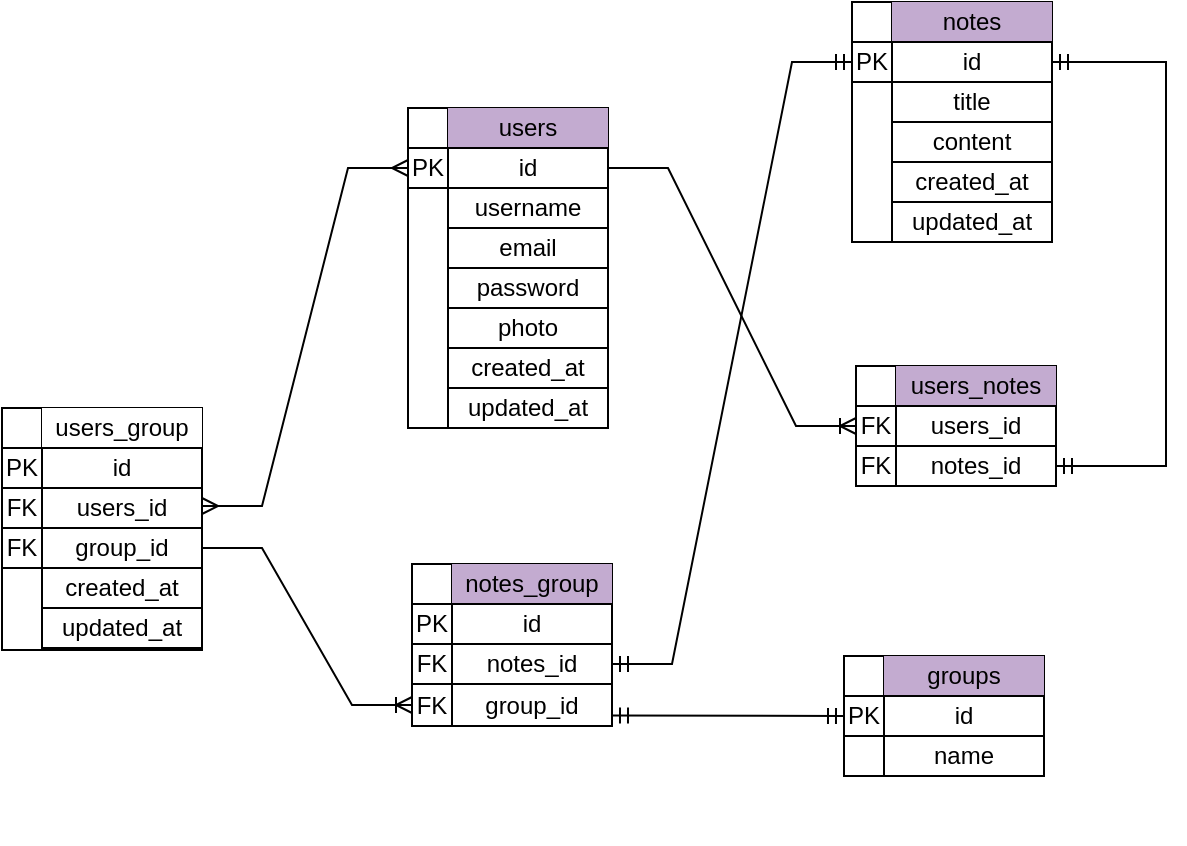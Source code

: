 <mxfile version="21.1.4" type="device">
  <diagram name="Page-1" id="Vn7iVasFaHoD-PRk9qeI">
    <mxGraphModel dx="1900" dy="541" grid="0" gridSize="10" guides="1" tooltips="1" connect="1" arrows="1" fold="1" page="1" pageScale="1" pageWidth="850" pageHeight="1100" math="0" shadow="0">
      <root>
        <mxCell id="0" />
        <mxCell id="1" parent="0" />
        <mxCell id="Hd1z3D36d7LquExoU3gD-12" value="" style="group" vertex="1" connectable="0" parent="1">
          <mxGeometry x="200" y="19" width="100" height="140" as="geometry" />
        </mxCell>
        <mxCell id="Hd1z3D36d7LquExoU3gD-13" value="" style="shape=internalStorage;whiteSpace=wrap;html=1;backgroundOutline=1;" vertex="1" parent="Hd1z3D36d7LquExoU3gD-12">
          <mxGeometry width="100" height="120" as="geometry" />
        </mxCell>
        <mxCell id="Hd1z3D36d7LquExoU3gD-14" value="notes" style="text;html=1;strokeColor=none;fillColor=#C3ABD0;align=center;verticalAlign=middle;whiteSpace=wrap;rounded=0;" vertex="1" parent="Hd1z3D36d7LquExoU3gD-12">
          <mxGeometry x="20" width="80" height="20" as="geometry" />
        </mxCell>
        <mxCell id="Hd1z3D36d7LquExoU3gD-15" value="id" style="text;html=1;strokeColor=#000000;fillColor=none;align=center;verticalAlign=middle;whiteSpace=wrap;rounded=0;" vertex="1" parent="Hd1z3D36d7LquExoU3gD-12">
          <mxGeometry x="20" y="20" width="80" height="20" as="geometry" />
        </mxCell>
        <mxCell id="Hd1z3D36d7LquExoU3gD-16" value="PK" style="text;html=1;strokeColor=#000000;fillColor=none;align=center;verticalAlign=middle;whiteSpace=wrap;rounded=0;" vertex="1" parent="Hd1z3D36d7LquExoU3gD-12">
          <mxGeometry y="20" width="20" height="20" as="geometry" />
        </mxCell>
        <mxCell id="Hd1z3D36d7LquExoU3gD-18" value="title" style="text;html=1;strokeColor=#000000;fillColor=none;align=center;verticalAlign=middle;whiteSpace=wrap;rounded=0;" vertex="1" parent="Hd1z3D36d7LquExoU3gD-12">
          <mxGeometry x="20" y="40" width="80" height="20" as="geometry" />
        </mxCell>
        <mxCell id="Hd1z3D36d7LquExoU3gD-19" value="content" style="text;html=1;strokeColor=#000000;fillColor=none;align=center;verticalAlign=middle;whiteSpace=wrap;rounded=0;" vertex="1" parent="Hd1z3D36d7LquExoU3gD-12">
          <mxGeometry x="20" y="60" width="80" height="20" as="geometry" />
        </mxCell>
        <mxCell id="Hd1z3D36d7LquExoU3gD-20" value="created_at" style="text;html=1;strokeColor=#000000;fillColor=none;align=center;verticalAlign=middle;whiteSpace=wrap;rounded=0;" vertex="1" parent="Hd1z3D36d7LquExoU3gD-12">
          <mxGeometry x="20" y="80" width="80" height="20" as="geometry" />
        </mxCell>
        <mxCell id="Hd1z3D36d7LquExoU3gD-21" value="updated_at" style="text;html=1;strokeColor=#000000;fillColor=none;align=center;verticalAlign=middle;whiteSpace=wrap;rounded=0;" vertex="1" parent="Hd1z3D36d7LquExoU3gD-12">
          <mxGeometry x="20" y="100" width="80" height="20" as="geometry" />
        </mxCell>
        <mxCell id="Hd1z3D36d7LquExoU3gD-1" value="" style="shape=internalStorage;whiteSpace=wrap;html=1;backgroundOutline=1;container=0;" vertex="1" parent="1">
          <mxGeometry x="-22" y="72" width="100" height="160" as="geometry" />
        </mxCell>
        <mxCell id="Hd1z3D36d7LquExoU3gD-2" value="users" style="text;html=1;strokeColor=none;fillColor=#C3ABD0;align=center;verticalAlign=middle;whiteSpace=wrap;rounded=0;container=0;" vertex="1" parent="1">
          <mxGeometry x="-2" y="72" width="80" height="20" as="geometry" />
        </mxCell>
        <mxCell id="Hd1z3D36d7LquExoU3gD-3" value="id" style="text;html=1;strokeColor=#000000;fillColor=none;align=center;verticalAlign=middle;whiteSpace=wrap;rounded=0;container=0;" vertex="1" parent="1">
          <mxGeometry x="-2" y="92" width="80" height="20" as="geometry" />
        </mxCell>
        <mxCell id="Hd1z3D36d7LquExoU3gD-4" value="PK" style="text;html=1;strokeColor=#000000;fillColor=none;align=center;verticalAlign=middle;whiteSpace=wrap;rounded=0;container=0;" vertex="1" parent="1">
          <mxGeometry x="-22" y="92" width="20" height="20" as="geometry" />
        </mxCell>
        <mxCell id="Hd1z3D36d7LquExoU3gD-5" value="username" style="text;html=1;strokeColor=#000000;fillColor=none;align=center;verticalAlign=middle;whiteSpace=wrap;rounded=0;container=0;" vertex="1" parent="1">
          <mxGeometry x="-2" y="112" width="80" height="20" as="geometry" />
        </mxCell>
        <mxCell id="Hd1z3D36d7LquExoU3gD-6" value="email" style="text;html=1;strokeColor=#000000;fillColor=none;align=center;verticalAlign=middle;whiteSpace=wrap;rounded=0;container=0;" vertex="1" parent="1">
          <mxGeometry x="-2" y="132" width="80" height="20" as="geometry" />
        </mxCell>
        <mxCell id="Hd1z3D36d7LquExoU3gD-7" value="password" style="text;html=1;strokeColor=#000000;fillColor=none;align=center;verticalAlign=middle;whiteSpace=wrap;rounded=0;container=0;" vertex="1" parent="1">
          <mxGeometry x="-2" y="152" width="80" height="20" as="geometry" />
        </mxCell>
        <mxCell id="Hd1z3D36d7LquExoU3gD-8" value="photo" style="text;html=1;strokeColor=#000000;fillColor=none;align=center;verticalAlign=middle;whiteSpace=wrap;rounded=0;container=0;" vertex="1" parent="1">
          <mxGeometry x="-2" y="172" width="80" height="20" as="geometry" />
        </mxCell>
        <mxCell id="Hd1z3D36d7LquExoU3gD-10" value="created_at" style="text;html=1;strokeColor=#000000;fillColor=none;align=center;verticalAlign=middle;whiteSpace=wrap;rounded=0;container=0;" vertex="1" parent="1">
          <mxGeometry x="-2" y="192" width="80" height="20" as="geometry" />
        </mxCell>
        <mxCell id="Hd1z3D36d7LquExoU3gD-45" value="updated_at" style="text;html=1;strokeColor=#000000;fillColor=none;align=center;verticalAlign=middle;whiteSpace=wrap;rounded=0;container=0;" vertex="1" parent="1">
          <mxGeometry x="-2" y="212" width="80" height="20" as="geometry" />
        </mxCell>
        <mxCell id="Hd1z3D36d7LquExoU3gD-46" value="" style="group" vertex="1" connectable="0" parent="1">
          <mxGeometry x="-225" y="59" width="100" height="303" as="geometry" />
        </mxCell>
        <mxCell id="Hd1z3D36d7LquExoU3gD-59" value="" style="group" vertex="1" connectable="0" parent="Hd1z3D36d7LquExoU3gD-46">
          <mxGeometry y="163" width="100" height="140" as="geometry" />
        </mxCell>
        <mxCell id="Hd1z3D36d7LquExoU3gD-60" value="" style="shape=internalStorage;whiteSpace=wrap;html=1;backgroundOutline=1;" vertex="1" parent="Hd1z3D36d7LquExoU3gD-59">
          <mxGeometry width="100" height="121" as="geometry" />
        </mxCell>
        <mxCell id="Hd1z3D36d7LquExoU3gD-61" value="users_group" style="text;html=1;strokeColor=none;fillColor=default;align=center;verticalAlign=middle;whiteSpace=wrap;rounded=0;" vertex="1" parent="Hd1z3D36d7LquExoU3gD-59">
          <mxGeometry x="20" width="80" height="20" as="geometry" />
        </mxCell>
        <mxCell id="Hd1z3D36d7LquExoU3gD-62" value="id" style="text;html=1;strokeColor=#000000;fillColor=none;align=center;verticalAlign=middle;whiteSpace=wrap;rounded=0;" vertex="1" parent="Hd1z3D36d7LquExoU3gD-59">
          <mxGeometry x="20" y="20" width="80" height="20" as="geometry" />
        </mxCell>
        <mxCell id="Hd1z3D36d7LquExoU3gD-63" value="PK" style="text;html=1;strokeColor=#000000;fillColor=none;align=center;verticalAlign=middle;whiteSpace=wrap;rounded=0;" vertex="1" parent="Hd1z3D36d7LquExoU3gD-59">
          <mxGeometry y="20" width="20" height="20" as="geometry" />
        </mxCell>
        <mxCell id="Hd1z3D36d7LquExoU3gD-64" value="users_id" style="text;html=1;strokeColor=#000000;fillColor=none;align=center;verticalAlign=middle;whiteSpace=wrap;rounded=0;" vertex="1" parent="Hd1z3D36d7LquExoU3gD-59">
          <mxGeometry x="20" y="40" width="80" height="20" as="geometry" />
        </mxCell>
        <mxCell id="Hd1z3D36d7LquExoU3gD-65" value="group_id" style="text;html=1;strokeColor=#000000;fillColor=none;align=center;verticalAlign=middle;whiteSpace=wrap;rounded=0;" vertex="1" parent="Hd1z3D36d7LquExoU3gD-59">
          <mxGeometry x="20" y="60" width="80" height="20" as="geometry" />
        </mxCell>
        <mxCell id="Hd1z3D36d7LquExoU3gD-67" value="created_at" style="text;html=1;strokeColor=#000000;fillColor=none;align=center;verticalAlign=middle;whiteSpace=wrap;rounded=0;" vertex="1" parent="Hd1z3D36d7LquExoU3gD-59">
          <mxGeometry x="20" y="80" width="80" height="20" as="geometry" />
        </mxCell>
        <mxCell id="Hd1z3D36d7LquExoU3gD-68" value="updated_at" style="text;html=1;strokeColor=#000000;fillColor=none;align=center;verticalAlign=middle;whiteSpace=wrap;rounded=0;" vertex="1" parent="Hd1z3D36d7LquExoU3gD-59">
          <mxGeometry x="20" y="100" width="80" height="20" as="geometry" />
        </mxCell>
        <mxCell id="Hd1z3D36d7LquExoU3gD-69" value="FK" style="text;html=1;strokeColor=#000000;fillColor=none;align=center;verticalAlign=middle;whiteSpace=wrap;rounded=0;" vertex="1" parent="Hd1z3D36d7LquExoU3gD-59">
          <mxGeometry y="40" width="20" height="20" as="geometry" />
        </mxCell>
        <mxCell id="Hd1z3D36d7LquExoU3gD-88" value="FK" style="text;html=1;strokeColor=#000000;fillColor=none;align=center;verticalAlign=middle;whiteSpace=wrap;rounded=0;" vertex="1" parent="Hd1z3D36d7LquExoU3gD-59">
          <mxGeometry y="60" width="20" height="20" as="geometry" />
        </mxCell>
        <mxCell id="Hd1z3D36d7LquExoU3gD-109" value="" style="group" vertex="1" connectable="0" parent="Hd1z3D36d7LquExoU3gD-46">
          <mxGeometry x="205" y="241" width="100" height="140" as="geometry" />
        </mxCell>
        <mxCell id="Hd1z3D36d7LquExoU3gD-110" value="" style="shape=internalStorage;whiteSpace=wrap;html=1;backgroundOutline=1;" vertex="1" parent="Hd1z3D36d7LquExoU3gD-109">
          <mxGeometry width="100" height="81" as="geometry" />
        </mxCell>
        <mxCell id="Hd1z3D36d7LquExoU3gD-111" value="notes_group" style="text;html=1;strokeColor=none;fillColor=#C3ABD0;align=center;verticalAlign=middle;whiteSpace=wrap;rounded=0;" vertex="1" parent="Hd1z3D36d7LquExoU3gD-109">
          <mxGeometry x="20" width="80" height="20" as="geometry" />
        </mxCell>
        <mxCell id="Hd1z3D36d7LquExoU3gD-112" value="id" style="text;html=1;strokeColor=#000000;fillColor=none;align=center;verticalAlign=middle;whiteSpace=wrap;rounded=0;" vertex="1" parent="Hd1z3D36d7LquExoU3gD-109">
          <mxGeometry x="20" y="20" width="80" height="20" as="geometry" />
        </mxCell>
        <mxCell id="Hd1z3D36d7LquExoU3gD-113" value="PK" style="text;html=1;strokeColor=#000000;fillColor=none;align=center;verticalAlign=middle;whiteSpace=wrap;rounded=0;" vertex="1" parent="Hd1z3D36d7LquExoU3gD-109">
          <mxGeometry y="20" width="20" height="20" as="geometry" />
        </mxCell>
        <mxCell id="Hd1z3D36d7LquExoU3gD-114" value="notes_id" style="text;html=1;strokeColor=#000000;fillColor=none;align=center;verticalAlign=middle;whiteSpace=wrap;rounded=0;" vertex="1" parent="Hd1z3D36d7LquExoU3gD-109">
          <mxGeometry x="20" y="40" width="80" height="20" as="geometry" />
        </mxCell>
        <mxCell id="Hd1z3D36d7LquExoU3gD-115" value="group_id" style="text;html=1;strokeColor=#000000;fillColor=none;align=center;verticalAlign=middle;whiteSpace=wrap;rounded=0;" vertex="1" parent="Hd1z3D36d7LquExoU3gD-109">
          <mxGeometry x="20" y="60" width="80" height="21" as="geometry" />
        </mxCell>
        <mxCell id="Hd1z3D36d7LquExoU3gD-118" value="FK" style="text;html=1;strokeColor=#000000;fillColor=none;align=center;verticalAlign=middle;whiteSpace=wrap;rounded=0;" vertex="1" parent="Hd1z3D36d7LquExoU3gD-109">
          <mxGeometry y="40" width="20" height="20" as="geometry" />
        </mxCell>
        <mxCell id="Hd1z3D36d7LquExoU3gD-119" value="FK" style="text;html=1;strokeColor=#000000;fillColor=none;align=center;verticalAlign=middle;whiteSpace=wrap;rounded=0;" vertex="1" parent="Hd1z3D36d7LquExoU3gD-109">
          <mxGeometry y="60" width="20" height="21" as="geometry" />
        </mxCell>
        <mxCell id="Hd1z3D36d7LquExoU3gD-129" value="" style="edgeStyle=entityRelationEdgeStyle;fontSize=12;html=1;endArrow=ERoneToMany;rounded=0;exitX=1;exitY=0.5;exitDx=0;exitDy=0;entryX=0;entryY=0.5;entryDx=0;entryDy=0;" edge="1" parent="Hd1z3D36d7LquExoU3gD-46" source="Hd1z3D36d7LquExoU3gD-65" target="Hd1z3D36d7LquExoU3gD-119">
          <mxGeometry width="100" height="100" relative="1" as="geometry">
            <mxPoint x="112" y="245.5" as="sourcePoint" />
            <mxPoint x="125" y="341" as="targetPoint" />
          </mxGeometry>
        </mxCell>
        <mxCell id="Hd1z3D36d7LquExoU3gD-89" value="" style="group" vertex="1" connectable="0" parent="1">
          <mxGeometry x="205" y="201" width="100" height="140" as="geometry" />
        </mxCell>
        <mxCell id="Hd1z3D36d7LquExoU3gD-90" value="" style="shape=internalStorage;whiteSpace=wrap;html=1;backgroundOutline=1;" vertex="1" parent="Hd1z3D36d7LquExoU3gD-89">
          <mxGeometry x="-3" width="100" height="60" as="geometry" />
        </mxCell>
        <mxCell id="Hd1z3D36d7LquExoU3gD-91" value="users_notes" style="text;html=1;strokeColor=none;fillColor=#C3ABD0;align=center;verticalAlign=middle;whiteSpace=wrap;rounded=0;" vertex="1" parent="Hd1z3D36d7LquExoU3gD-89">
          <mxGeometry x="17" width="80" height="20" as="geometry" />
        </mxCell>
        <mxCell id="Hd1z3D36d7LquExoU3gD-94" value="users_id" style="text;html=1;strokeColor=#000000;fillColor=none;align=center;verticalAlign=middle;whiteSpace=wrap;rounded=0;" vertex="1" parent="Hd1z3D36d7LquExoU3gD-89">
          <mxGeometry x="17" y="20" width="80" height="20" as="geometry" />
        </mxCell>
        <mxCell id="Hd1z3D36d7LquExoU3gD-95" value="notes_id" style="text;html=1;strokeColor=#000000;fillColor=none;align=center;verticalAlign=middle;whiteSpace=wrap;rounded=0;" vertex="1" parent="Hd1z3D36d7LquExoU3gD-89">
          <mxGeometry x="17" y="40" width="80" height="20" as="geometry" />
        </mxCell>
        <mxCell id="Hd1z3D36d7LquExoU3gD-98" value="FK" style="text;html=1;strokeColor=#000000;fillColor=none;align=center;verticalAlign=middle;whiteSpace=wrap;rounded=0;" vertex="1" parent="Hd1z3D36d7LquExoU3gD-89">
          <mxGeometry x="-3" y="20" width="20" height="20" as="geometry" />
        </mxCell>
        <mxCell id="Hd1z3D36d7LquExoU3gD-107" value="FK" style="text;html=1;strokeColor=#000000;fillColor=none;align=center;verticalAlign=middle;whiteSpace=wrap;rounded=0;" vertex="1" parent="Hd1z3D36d7LquExoU3gD-89">
          <mxGeometry x="-3" y="40" width="20" height="20" as="geometry" />
        </mxCell>
        <mxCell id="Hd1z3D36d7LquExoU3gD-121" value="" style="edgeStyle=entityRelationEdgeStyle;fontSize=12;html=1;endArrow=ERmany;startArrow=ERmany;rounded=0;entryX=0;entryY=0.5;entryDx=0;entryDy=0;" edge="1" parent="1" target="Hd1z3D36d7LquExoU3gD-4">
          <mxGeometry width="100" height="100" relative="1" as="geometry">
            <mxPoint x="-125" y="271" as="sourcePoint" />
            <mxPoint x="-23" y="270" as="targetPoint" />
          </mxGeometry>
        </mxCell>
        <mxCell id="Hd1z3D36d7LquExoU3gD-47" value="" style="shape=internalStorage;whiteSpace=wrap;html=1;backgroundOutline=1;" vertex="1" parent="1">
          <mxGeometry x="196" y="346" width="100" height="60" as="geometry" />
        </mxCell>
        <mxCell id="Hd1z3D36d7LquExoU3gD-48" value="groups" style="text;html=1;strokeColor=none;fillColor=#C3ABD0;align=center;verticalAlign=middle;whiteSpace=wrap;rounded=0;" vertex="1" parent="1">
          <mxGeometry x="216" y="346" width="80" height="20" as="geometry" />
        </mxCell>
        <mxCell id="Hd1z3D36d7LquExoU3gD-49" value="id" style="text;html=1;strokeColor=#000000;fillColor=none;align=center;verticalAlign=middle;whiteSpace=wrap;rounded=0;" vertex="1" parent="1">
          <mxGeometry x="216" y="366" width="80" height="20" as="geometry" />
        </mxCell>
        <mxCell id="Hd1z3D36d7LquExoU3gD-50" value="PK" style="text;html=1;strokeColor=#000000;fillColor=none;align=center;verticalAlign=middle;whiteSpace=wrap;rounded=0;" vertex="1" parent="1">
          <mxGeometry x="196" y="366" width="20" height="20" as="geometry" />
        </mxCell>
        <mxCell id="Hd1z3D36d7LquExoU3gD-52" value="name" style="text;html=1;strokeColor=#000000;fillColor=none;align=center;verticalAlign=middle;whiteSpace=wrap;rounded=0;" vertex="1" parent="1">
          <mxGeometry x="216" y="386" width="80" height="20" as="geometry" />
        </mxCell>
        <mxCell id="Hd1z3D36d7LquExoU3gD-122" value="" style="edgeStyle=entityRelationEdgeStyle;fontSize=12;html=1;endArrow=ERmandOne;startArrow=ERmandOne;rounded=0;entryX=0;entryY=0.25;entryDx=0;entryDy=0;exitX=1;exitY=0.5;exitDx=0;exitDy=0;" edge="1" parent="1" source="Hd1z3D36d7LquExoU3gD-114" target="Hd1z3D36d7LquExoU3gD-13">
          <mxGeometry width="100" height="100" relative="1" as="geometry">
            <mxPoint x="81" y="332" as="sourcePoint" />
            <mxPoint x="181" y="232" as="targetPoint" />
          </mxGeometry>
        </mxCell>
        <mxCell id="Hd1z3D36d7LquExoU3gD-123" value="" style="fontSize=12;html=1;endArrow=ERmandOne;startArrow=ERmandOne;rounded=0;entryX=0;entryY=0.5;entryDx=0;entryDy=0;exitX=1;exitY=0.75;exitDx=0;exitDy=0;" edge="1" parent="1" source="Hd1z3D36d7LquExoU3gD-115" target="Hd1z3D36d7LquExoU3gD-50">
          <mxGeometry width="100" height="100" relative="1" as="geometry">
            <mxPoint x="-9" y="460" as="sourcePoint" />
            <mxPoint x="91" y="360" as="targetPoint" />
          </mxGeometry>
        </mxCell>
        <mxCell id="Hd1z3D36d7LquExoU3gD-126" value="" style="edgeStyle=entityRelationEdgeStyle;fontSize=12;html=1;endArrow=ERoneToMany;rounded=0;exitX=1;exitY=0.5;exitDx=0;exitDy=0;entryX=0;entryY=0.5;entryDx=0;entryDy=0;" edge="1" parent="1" source="Hd1z3D36d7LquExoU3gD-3" target="Hd1z3D36d7LquExoU3gD-98">
          <mxGeometry width="100" height="100" relative="1" as="geometry">
            <mxPoint x="111" y="307" as="sourcePoint" />
            <mxPoint x="211" y="207" as="targetPoint" />
          </mxGeometry>
        </mxCell>
        <mxCell id="Hd1z3D36d7LquExoU3gD-127" value="" style="fontSize=12;html=1;endArrow=ERmandOne;startArrow=ERmandOne;rounded=0;entryX=1;entryY=0.5;entryDx=0;entryDy=0;exitX=1;exitY=0.5;exitDx=0;exitDy=0;edgeStyle=orthogonalEdgeStyle;" edge="1" parent="1" source="Hd1z3D36d7LquExoU3gD-15" target="Hd1z3D36d7LquExoU3gD-95">
          <mxGeometry width="100" height="100" relative="1" as="geometry">
            <mxPoint x="370" y="151.26" as="sourcePoint" />
            <mxPoint x="486" y="151.26" as="targetPoint" />
            <Array as="points">
              <mxPoint x="357" y="49" />
              <mxPoint x="357" y="251" />
            </Array>
          </mxGeometry>
        </mxCell>
      </root>
    </mxGraphModel>
  </diagram>
</mxfile>
